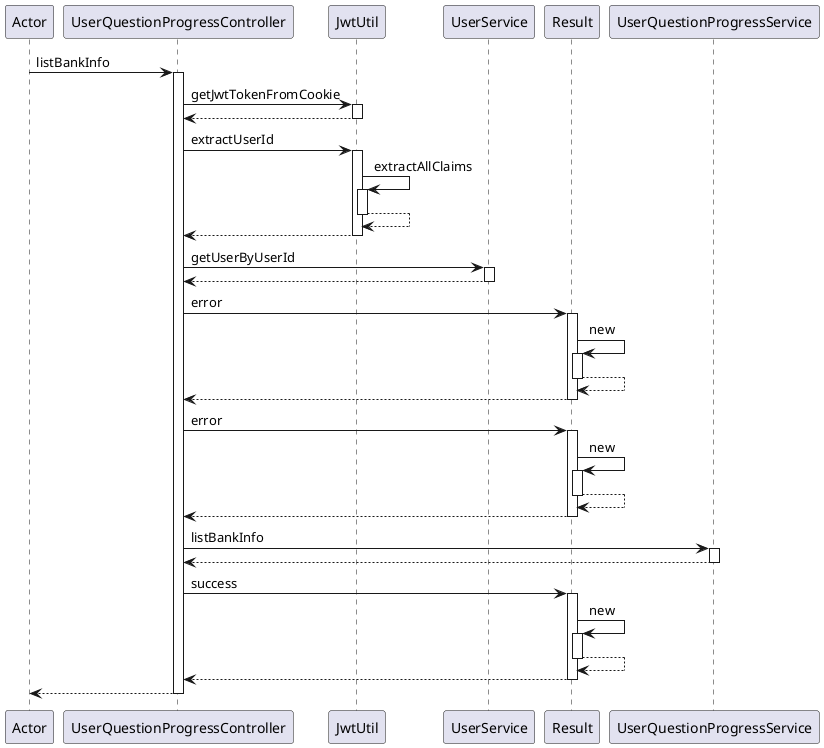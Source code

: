 @startuml
participant Actor
Actor -> UserQuestionProgressController : listBankInfo
activate UserQuestionProgressController
UserQuestionProgressController -> JwtUtil : getJwtTokenFromCookie
activate JwtUtil
JwtUtil --> UserQuestionProgressController
deactivate JwtUtil
UserQuestionProgressController -> JwtUtil : extractUserId
activate JwtUtil
JwtUtil -> JwtUtil : extractAllClaims
activate JwtUtil
JwtUtil --> JwtUtil
deactivate JwtUtil
JwtUtil --> UserQuestionProgressController
deactivate JwtUtil
UserQuestionProgressController -> UserService : getUserByUserId
activate UserService
UserService --> UserQuestionProgressController
deactivate UserService
UserQuestionProgressController -> Result : error
activate Result
Result -> Result : new
activate Result
Result --> Result
deactivate Result
Result --> UserQuestionProgressController
deactivate Result
UserQuestionProgressController -> Result : error
activate Result
Result -> Result : new
activate Result
Result --> Result
deactivate Result
Result --> UserQuestionProgressController
deactivate Result
UserQuestionProgressController -> UserQuestionProgressService : listBankInfo
activate UserQuestionProgressService
UserQuestionProgressService --> UserQuestionProgressController
deactivate UserQuestionProgressService
UserQuestionProgressController -> Result : success
activate Result
Result -> Result : new
activate Result
Result --> Result
deactivate Result
Result --> UserQuestionProgressController
deactivate Result
return
@enduml